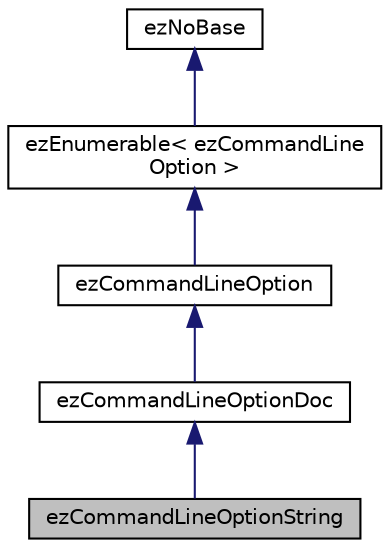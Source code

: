 digraph "ezCommandLineOptionString"
{
 // LATEX_PDF_SIZE
  edge [fontname="Helvetica",fontsize="10",labelfontname="Helvetica",labelfontsize="10"];
  node [fontname="Helvetica",fontsize="10",shape=record];
  Node1 [label="ezCommandLineOptionString",height=0.2,width=0.4,color="black", fillcolor="grey75", style="filled", fontcolor="black",tooltip="This command line option exposes simple string values."];
  Node2 -> Node1 [dir="back",color="midnightblue",fontsize="10",style="solid",fontname="Helvetica"];
  Node2 [label="ezCommandLineOptionDoc",height=0.2,width=0.4,color="black", fillcolor="white", style="filled",URL="$d2/d4a/classez_command_line_option_doc.htm",tooltip="ezCommandLineOptionDoc can be used to document a command line option whose logic might be more comple..."];
  Node3 -> Node2 [dir="back",color="midnightblue",fontsize="10",style="solid",fontname="Helvetica"];
  Node3 [label="ezCommandLineOption",height=0.2,width=0.4,color="black", fillcolor="white", style="filled",URL="$db/d9d/classez_command_line_option.htm",tooltip="ezCommandLineOption (and derived types) are used to define options that the application supports."];
  Node4 -> Node3 [dir="back",color="midnightblue",fontsize="10",style="solid",fontname="Helvetica"];
  Node4 [label="ezEnumerable\< ezCommandLine\lOption \>",height=0.2,width=0.4,color="black", fillcolor="white", style="filled",URL="$d5/d0b/classez_enumerable.htm",tooltip=" "];
  Node5 -> Node4 [dir="back",color="midnightblue",fontsize="10",style="solid",fontname="Helvetica"];
  Node5 [label="ezNoBase",height=0.2,width=0.4,color="black", fillcolor="white", style="filled",URL="$d4/d02/classez_no_base.htm",tooltip="Dummy type to pass to templates and macros that expect a base type for a class that has no base."];
}
